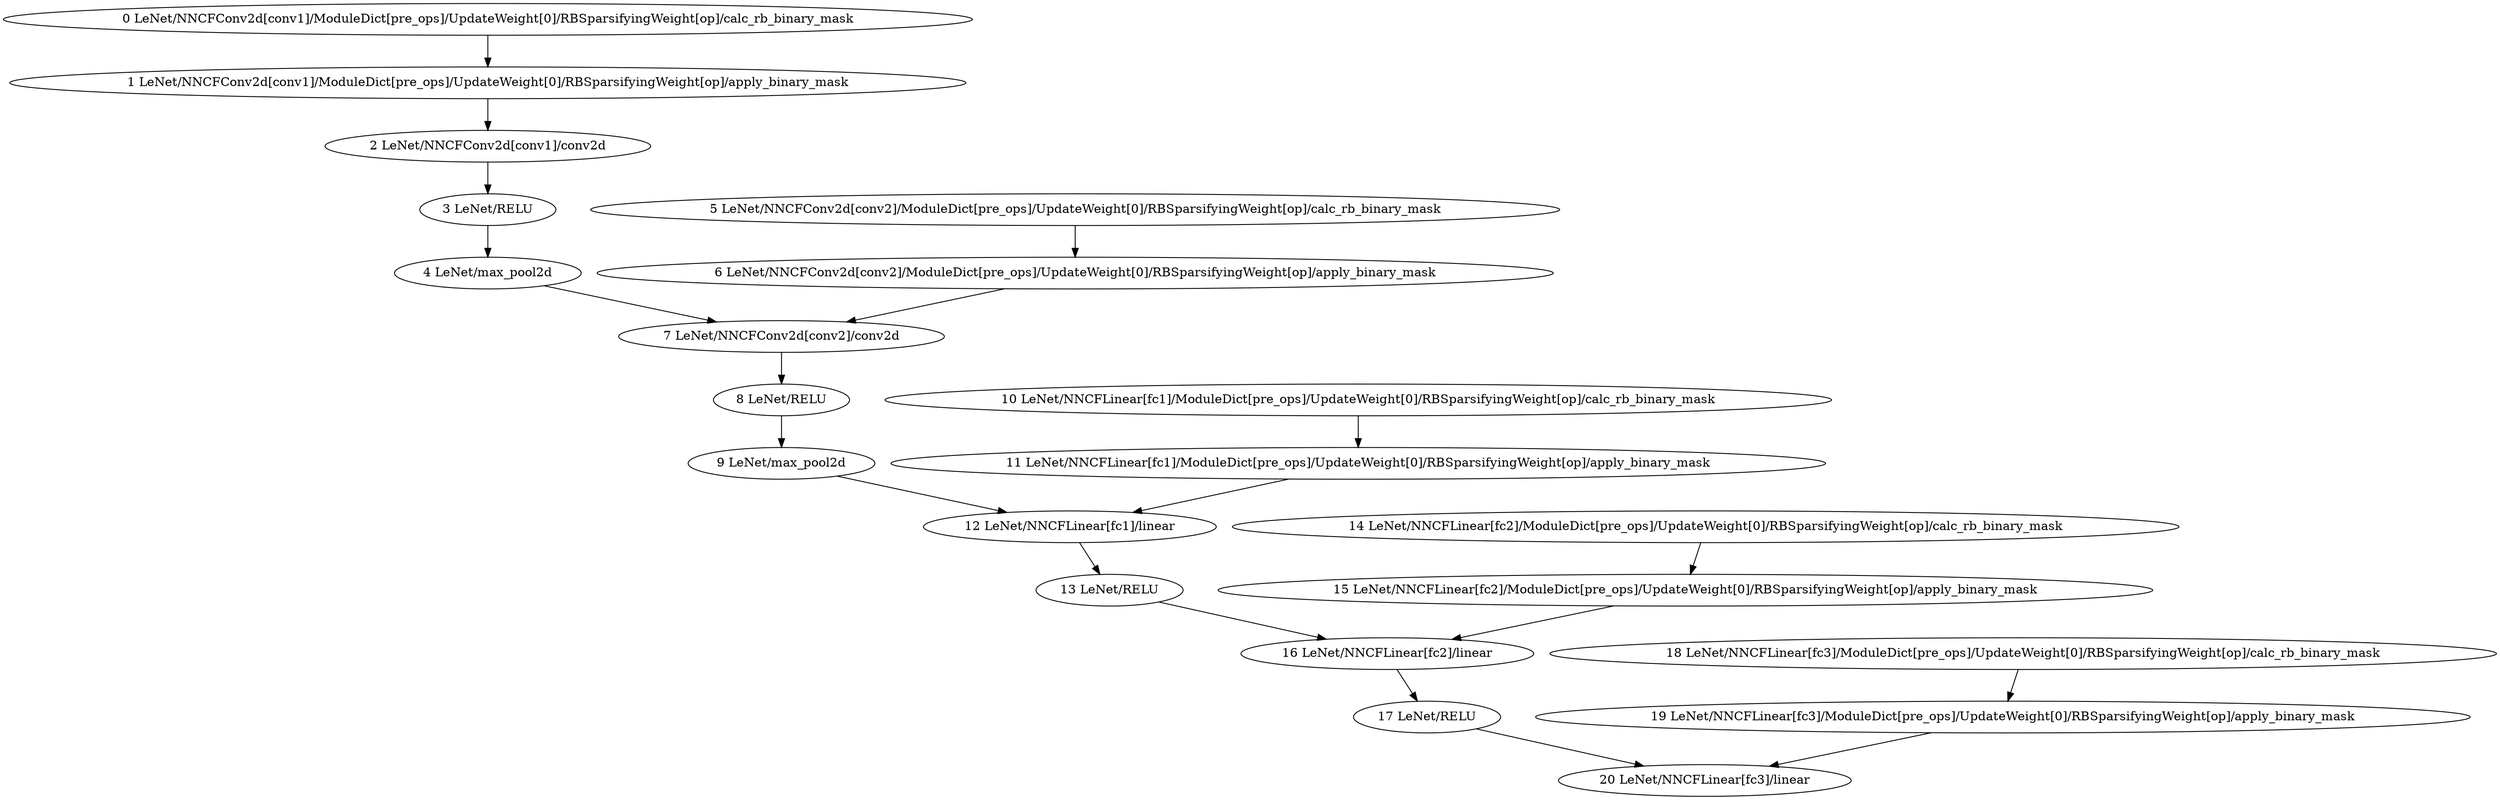 strict digraph  {
"0 LeNet/NNCFConv2d[conv1]/ModuleDict[pre_ops]/UpdateWeight[0]/RBSparsifyingWeight[op]/calc_rb_binary_mask" [id=0, scope="LeNet/NNCFConv2d[conv1]/ModuleDict[pre_ops]/UpdateWeight[0]/RBSparsifyingWeight[op]", type=calc_rb_binary_mask];
"1 LeNet/NNCFConv2d[conv1]/ModuleDict[pre_ops]/UpdateWeight[0]/RBSparsifyingWeight[op]/apply_binary_mask" [id=1, scope="LeNet/NNCFConv2d[conv1]/ModuleDict[pre_ops]/UpdateWeight[0]/RBSparsifyingWeight[op]", type=apply_binary_mask];
"2 LeNet/NNCFConv2d[conv1]/conv2d" [id=2, scope="LeNet/NNCFConv2d[conv1]", type=conv2d];
"3 LeNet/RELU" [id=3, scope=LeNet, type=RELU];
"4 LeNet/max_pool2d" [id=4, scope=LeNet, type=max_pool2d];
"5 LeNet/NNCFConv2d[conv2]/ModuleDict[pre_ops]/UpdateWeight[0]/RBSparsifyingWeight[op]/calc_rb_binary_mask" [id=5, scope="LeNet/NNCFConv2d[conv2]/ModuleDict[pre_ops]/UpdateWeight[0]/RBSparsifyingWeight[op]", type=calc_rb_binary_mask];
"6 LeNet/NNCFConv2d[conv2]/ModuleDict[pre_ops]/UpdateWeight[0]/RBSparsifyingWeight[op]/apply_binary_mask" [id=6, scope="LeNet/NNCFConv2d[conv2]/ModuleDict[pre_ops]/UpdateWeight[0]/RBSparsifyingWeight[op]", type=apply_binary_mask];
"7 LeNet/NNCFConv2d[conv2]/conv2d" [id=7, scope="LeNet/NNCFConv2d[conv2]", type=conv2d];
"8 LeNet/RELU" [id=8, scope=LeNet, type=RELU];
"9 LeNet/max_pool2d" [id=9, scope=LeNet, type=max_pool2d];
"10 LeNet/NNCFLinear[fc1]/ModuleDict[pre_ops]/UpdateWeight[0]/RBSparsifyingWeight[op]/calc_rb_binary_mask" [id=10, scope="LeNet/NNCFLinear[fc1]/ModuleDict[pre_ops]/UpdateWeight[0]/RBSparsifyingWeight[op]", type=calc_rb_binary_mask];
"11 LeNet/NNCFLinear[fc1]/ModuleDict[pre_ops]/UpdateWeight[0]/RBSparsifyingWeight[op]/apply_binary_mask" [id=11, scope="LeNet/NNCFLinear[fc1]/ModuleDict[pre_ops]/UpdateWeight[0]/RBSparsifyingWeight[op]", type=apply_binary_mask];
"12 LeNet/NNCFLinear[fc1]/linear" [id=12, scope="LeNet/NNCFLinear[fc1]", type=linear];
"13 LeNet/RELU" [id=13, scope=LeNet, type=RELU];
"14 LeNet/NNCFLinear[fc2]/ModuleDict[pre_ops]/UpdateWeight[0]/RBSparsifyingWeight[op]/calc_rb_binary_mask" [id=14, scope="LeNet/NNCFLinear[fc2]/ModuleDict[pre_ops]/UpdateWeight[0]/RBSparsifyingWeight[op]", type=calc_rb_binary_mask];
"15 LeNet/NNCFLinear[fc2]/ModuleDict[pre_ops]/UpdateWeight[0]/RBSparsifyingWeight[op]/apply_binary_mask" [id=15, scope="LeNet/NNCFLinear[fc2]/ModuleDict[pre_ops]/UpdateWeight[0]/RBSparsifyingWeight[op]", type=apply_binary_mask];
"16 LeNet/NNCFLinear[fc2]/linear" [id=16, scope="LeNet/NNCFLinear[fc2]", type=linear];
"17 LeNet/RELU" [id=17, scope=LeNet, type=RELU];
"18 LeNet/NNCFLinear[fc3]/ModuleDict[pre_ops]/UpdateWeight[0]/RBSparsifyingWeight[op]/calc_rb_binary_mask" [id=18, scope="LeNet/NNCFLinear[fc3]/ModuleDict[pre_ops]/UpdateWeight[0]/RBSparsifyingWeight[op]", type=calc_rb_binary_mask];
"19 LeNet/NNCFLinear[fc3]/ModuleDict[pre_ops]/UpdateWeight[0]/RBSparsifyingWeight[op]/apply_binary_mask" [id=19, scope="LeNet/NNCFLinear[fc3]/ModuleDict[pre_ops]/UpdateWeight[0]/RBSparsifyingWeight[op]", type=apply_binary_mask];
"20 LeNet/NNCFLinear[fc3]/linear" [id=20, scope="LeNet/NNCFLinear[fc3]", type=linear];
"0 LeNet/NNCFConv2d[conv1]/ModuleDict[pre_ops]/UpdateWeight[0]/RBSparsifyingWeight[op]/calc_rb_binary_mask" -> "1 LeNet/NNCFConv2d[conv1]/ModuleDict[pre_ops]/UpdateWeight[0]/RBSparsifyingWeight[op]/apply_binary_mask";
"1 LeNet/NNCFConv2d[conv1]/ModuleDict[pre_ops]/UpdateWeight[0]/RBSparsifyingWeight[op]/apply_binary_mask" -> "2 LeNet/NNCFConv2d[conv1]/conv2d";
"2 LeNet/NNCFConv2d[conv1]/conv2d" -> "3 LeNet/RELU";
"3 LeNet/RELU" -> "4 LeNet/max_pool2d";
"4 LeNet/max_pool2d" -> "7 LeNet/NNCFConv2d[conv2]/conv2d";
"5 LeNet/NNCFConv2d[conv2]/ModuleDict[pre_ops]/UpdateWeight[0]/RBSparsifyingWeight[op]/calc_rb_binary_mask" -> "6 LeNet/NNCFConv2d[conv2]/ModuleDict[pre_ops]/UpdateWeight[0]/RBSparsifyingWeight[op]/apply_binary_mask";
"6 LeNet/NNCFConv2d[conv2]/ModuleDict[pre_ops]/UpdateWeight[0]/RBSparsifyingWeight[op]/apply_binary_mask" -> "7 LeNet/NNCFConv2d[conv2]/conv2d";
"7 LeNet/NNCFConv2d[conv2]/conv2d" -> "8 LeNet/RELU";
"8 LeNet/RELU" -> "9 LeNet/max_pool2d";
"9 LeNet/max_pool2d" -> "12 LeNet/NNCFLinear[fc1]/linear";
"10 LeNet/NNCFLinear[fc1]/ModuleDict[pre_ops]/UpdateWeight[0]/RBSparsifyingWeight[op]/calc_rb_binary_mask" -> "11 LeNet/NNCFLinear[fc1]/ModuleDict[pre_ops]/UpdateWeight[0]/RBSparsifyingWeight[op]/apply_binary_mask";
"11 LeNet/NNCFLinear[fc1]/ModuleDict[pre_ops]/UpdateWeight[0]/RBSparsifyingWeight[op]/apply_binary_mask" -> "12 LeNet/NNCFLinear[fc1]/linear";
"12 LeNet/NNCFLinear[fc1]/linear" -> "13 LeNet/RELU";
"13 LeNet/RELU" -> "16 LeNet/NNCFLinear[fc2]/linear";
"14 LeNet/NNCFLinear[fc2]/ModuleDict[pre_ops]/UpdateWeight[0]/RBSparsifyingWeight[op]/calc_rb_binary_mask" -> "15 LeNet/NNCFLinear[fc2]/ModuleDict[pre_ops]/UpdateWeight[0]/RBSparsifyingWeight[op]/apply_binary_mask";
"15 LeNet/NNCFLinear[fc2]/ModuleDict[pre_ops]/UpdateWeight[0]/RBSparsifyingWeight[op]/apply_binary_mask" -> "16 LeNet/NNCFLinear[fc2]/linear";
"16 LeNet/NNCFLinear[fc2]/linear" -> "17 LeNet/RELU";
"17 LeNet/RELU" -> "20 LeNet/NNCFLinear[fc3]/linear";
"18 LeNet/NNCFLinear[fc3]/ModuleDict[pre_ops]/UpdateWeight[0]/RBSparsifyingWeight[op]/calc_rb_binary_mask" -> "19 LeNet/NNCFLinear[fc3]/ModuleDict[pre_ops]/UpdateWeight[0]/RBSparsifyingWeight[op]/apply_binary_mask";
"19 LeNet/NNCFLinear[fc3]/ModuleDict[pre_ops]/UpdateWeight[0]/RBSparsifyingWeight[op]/apply_binary_mask" -> "20 LeNet/NNCFLinear[fc3]/linear";
}
